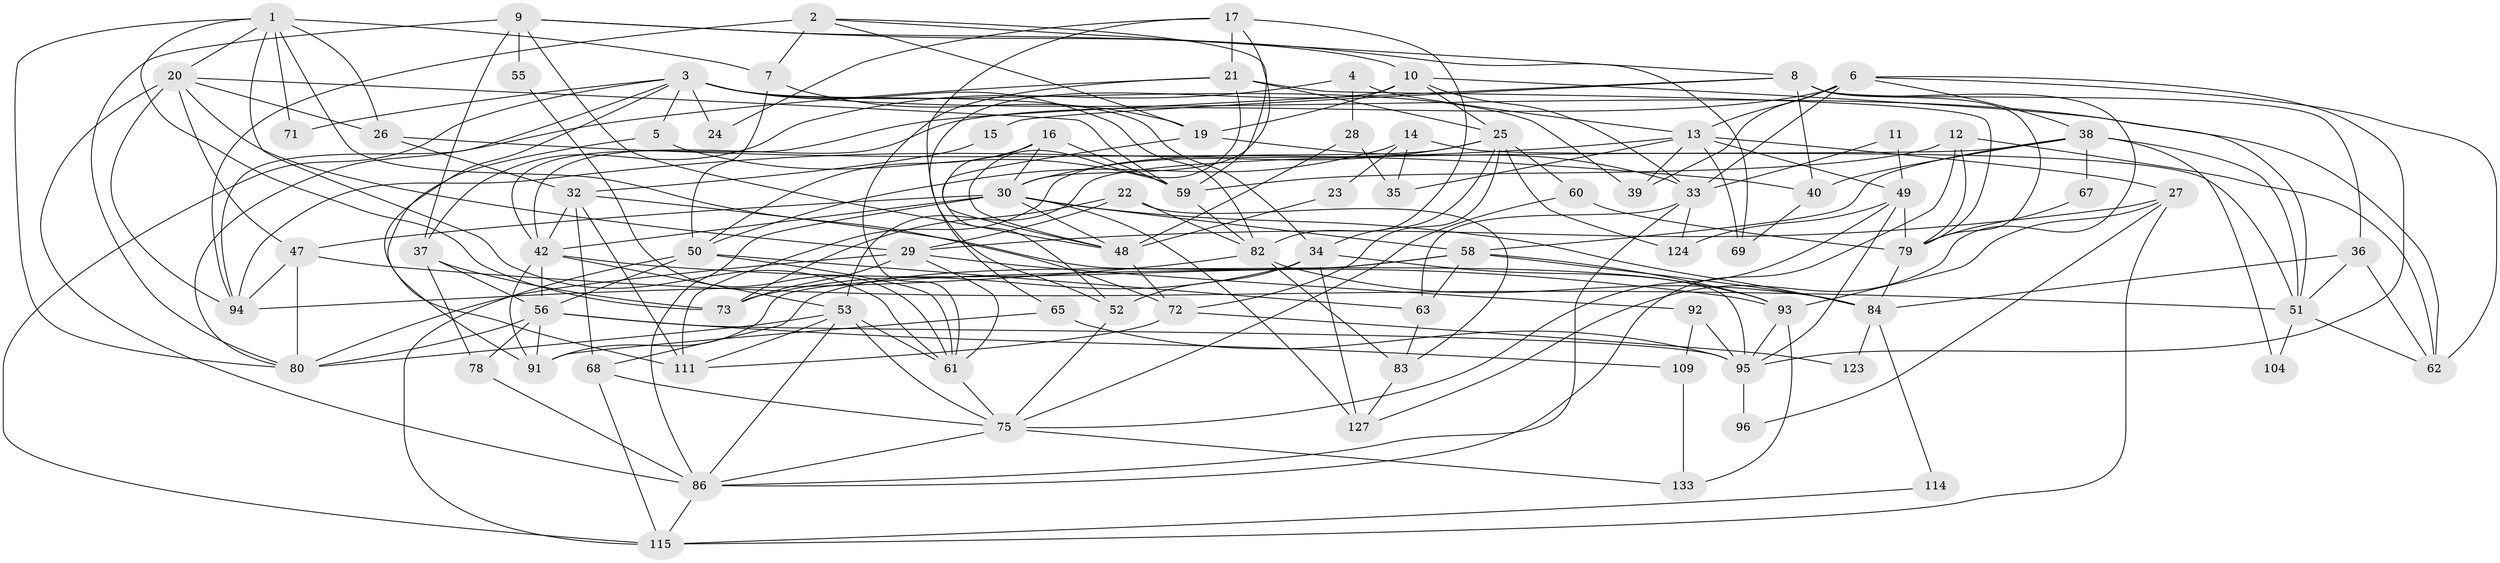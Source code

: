 // Generated by graph-tools (version 1.1) at 2025/52/02/27/25 19:52:03]
// undirected, 84 vertices, 212 edges
graph export_dot {
graph [start="1"]
  node [color=gray90,style=filled];
  1 [super="+31"];
  2;
  3 [super="+18"];
  4;
  5 [super="+130"];
  6 [super="+77"];
  7 [super="+122"];
  8 [super="+97"];
  9 [super="+103"];
  10 [super="+100"];
  11;
  12 [super="+76"];
  13 [super="+41"];
  14;
  15;
  16;
  17;
  19;
  20 [super="+85"];
  21 [super="+117"];
  22 [super="+44"];
  23;
  24;
  25 [super="+54"];
  26 [super="+131"];
  27 [super="+70"];
  28;
  29 [super="+66"];
  30 [super="+46"];
  32 [super="+43"];
  33 [super="+98"];
  34;
  35 [super="+64"];
  36 [super="+106"];
  37 [super="+45"];
  38 [super="+119"];
  39;
  40;
  42 [super="+108"];
  47 [super="+132"];
  48 [super="+57"];
  49 [super="+87"];
  50 [super="+74"];
  51;
  52 [super="+107"];
  53 [super="+90"];
  55;
  56 [super="+101"];
  58 [super="+121"];
  59 [super="+99"];
  60;
  61 [super="+88"];
  62 [super="+102"];
  63;
  65;
  67;
  68;
  69;
  71;
  72 [super="+81"];
  73 [super="+89"];
  75 [super="+128"];
  78;
  79 [super="+105"];
  80 [super="+116"];
  82 [super="+125"];
  83 [super="+110"];
  84;
  86 [super="+126"];
  91 [super="+118"];
  92;
  93 [super="+112"];
  94 [super="+120"];
  95 [super="+113"];
  96;
  104;
  109;
  111;
  114;
  115;
  123;
  124;
  127 [super="+129"];
  133;
  1 -- 61;
  1 -- 20;
  1 -- 71;
  1 -- 7;
  1 -- 72;
  1 -- 26;
  1 -- 80;
  1 -- 73;
  2 -- 19;
  2 -- 94;
  2 -- 8;
  2 -- 7;
  2 -- 59;
  3 -- 39;
  3 -- 24;
  3 -- 94;
  3 -- 5;
  3 -- 34;
  3 -- 82;
  3 -- 115;
  3 -- 71;
  3 -- 111;
  3 -- 62;
  4 -- 13;
  4 -- 28;
  4 -- 37;
  5 -- 59;
  5 -- 91;
  6 -- 95;
  6 -- 13;
  6 -- 33;
  6 -- 38;
  6 -- 39;
  6 -- 42;
  6 -- 62;
  7 -- 19;
  7 -- 50;
  8 -- 42;
  8 -- 36;
  8 -- 40;
  8 -- 15;
  8 -- 79;
  8 -- 127;
  9 -- 37 [weight=2];
  9 -- 55;
  9 -- 69;
  9 -- 10;
  9 -- 48;
  9 -- 80;
  10 -- 19;
  10 -- 51;
  10 -- 33;
  10 -- 65;
  10 -- 25;
  11 -- 33;
  11 -- 49;
  12 -- 62;
  12 -- 79;
  12 -- 59;
  12 -- 86;
  13 -- 27;
  13 -- 39;
  13 -- 69 [weight=2];
  13 -- 94;
  13 -- 49;
  13 -- 35;
  14 -- 51;
  14 -- 23;
  14 -- 35;
  14 -- 50;
  15 -- 32;
  16 -- 30;
  16 -- 50;
  16 -- 48;
  16 -- 59;
  17 -- 24;
  17 -- 82;
  17 -- 21;
  17 -- 30;
  17 -- 52;
  19 -- 33;
  19 -- 52;
  20 -- 26;
  20 -- 29;
  20 -- 94;
  20 -- 86;
  20 -- 47;
  20 -- 59;
  21 -- 25;
  21 -- 48;
  21 -- 80;
  21 -- 79;
  21 -- 61;
  22 -- 29;
  22 -- 82;
  22 -- 73;
  22 -- 83;
  23 -- 48;
  25 -- 34;
  25 -- 124;
  25 -- 60;
  25 -- 30;
  25 -- 111;
  25 -- 72;
  26 -- 40;
  26 -- 32;
  27 -- 115;
  27 -- 96;
  27 -- 93;
  27 -- 29;
  28 -- 35;
  28 -- 48;
  29 -- 80;
  29 -- 92;
  29 -- 61;
  29 -- 73;
  30 -- 48 [weight=2];
  30 -- 86;
  30 -- 58;
  30 -- 84;
  30 -- 127;
  30 -- 47;
  30 -- 42;
  32 -- 68;
  32 -- 42;
  32 -- 111;
  32 -- 95;
  33 -- 86;
  33 -- 124;
  33 -- 63;
  34 -- 52;
  34 -- 127;
  34 -- 93;
  34 -- 73;
  36 -- 51;
  36 -- 84;
  36 -- 62;
  37 -- 73;
  37 -- 56;
  37 -- 78;
  38 -- 58;
  38 -- 104;
  38 -- 67;
  38 -- 51;
  38 -- 53;
  38 -- 40;
  40 -- 69;
  42 -- 53 [weight=2];
  42 -- 93;
  42 -- 91;
  42 -- 56;
  47 -- 51;
  47 -- 94;
  47 -- 80;
  48 -- 72;
  49 -- 79;
  49 -- 95;
  49 -- 124;
  49 -- 75;
  50 -- 56 [weight=2];
  50 -- 63;
  50 -- 115;
  50 -- 61;
  51 -- 62;
  51 -- 104;
  52 -- 75;
  53 -- 75;
  53 -- 86;
  53 -- 111;
  53 -- 61;
  53 -- 80;
  55 -- 61;
  56 -- 78;
  56 -- 109;
  56 -- 95;
  56 -- 91;
  56 -- 80;
  58 -- 63;
  58 -- 68;
  58 -- 91;
  58 -- 84;
  58 -- 93;
  59 -- 82;
  60 -- 75;
  60 -- 79;
  61 -- 75;
  63 -- 83;
  65 -- 91;
  65 -- 95;
  67 -- 79;
  68 -- 75;
  68 -- 115;
  72 -- 111;
  72 -- 123;
  75 -- 133;
  75 -- 86;
  78 -- 86;
  79 -- 84;
  82 -- 84;
  82 -- 94;
  82 -- 83;
  83 -- 127;
  84 -- 114;
  84 -- 123;
  86 -- 115;
  92 -- 109;
  92 -- 95;
  93 -- 95;
  93 -- 133;
  95 -- 96;
  109 -- 133;
  114 -- 115;
}
